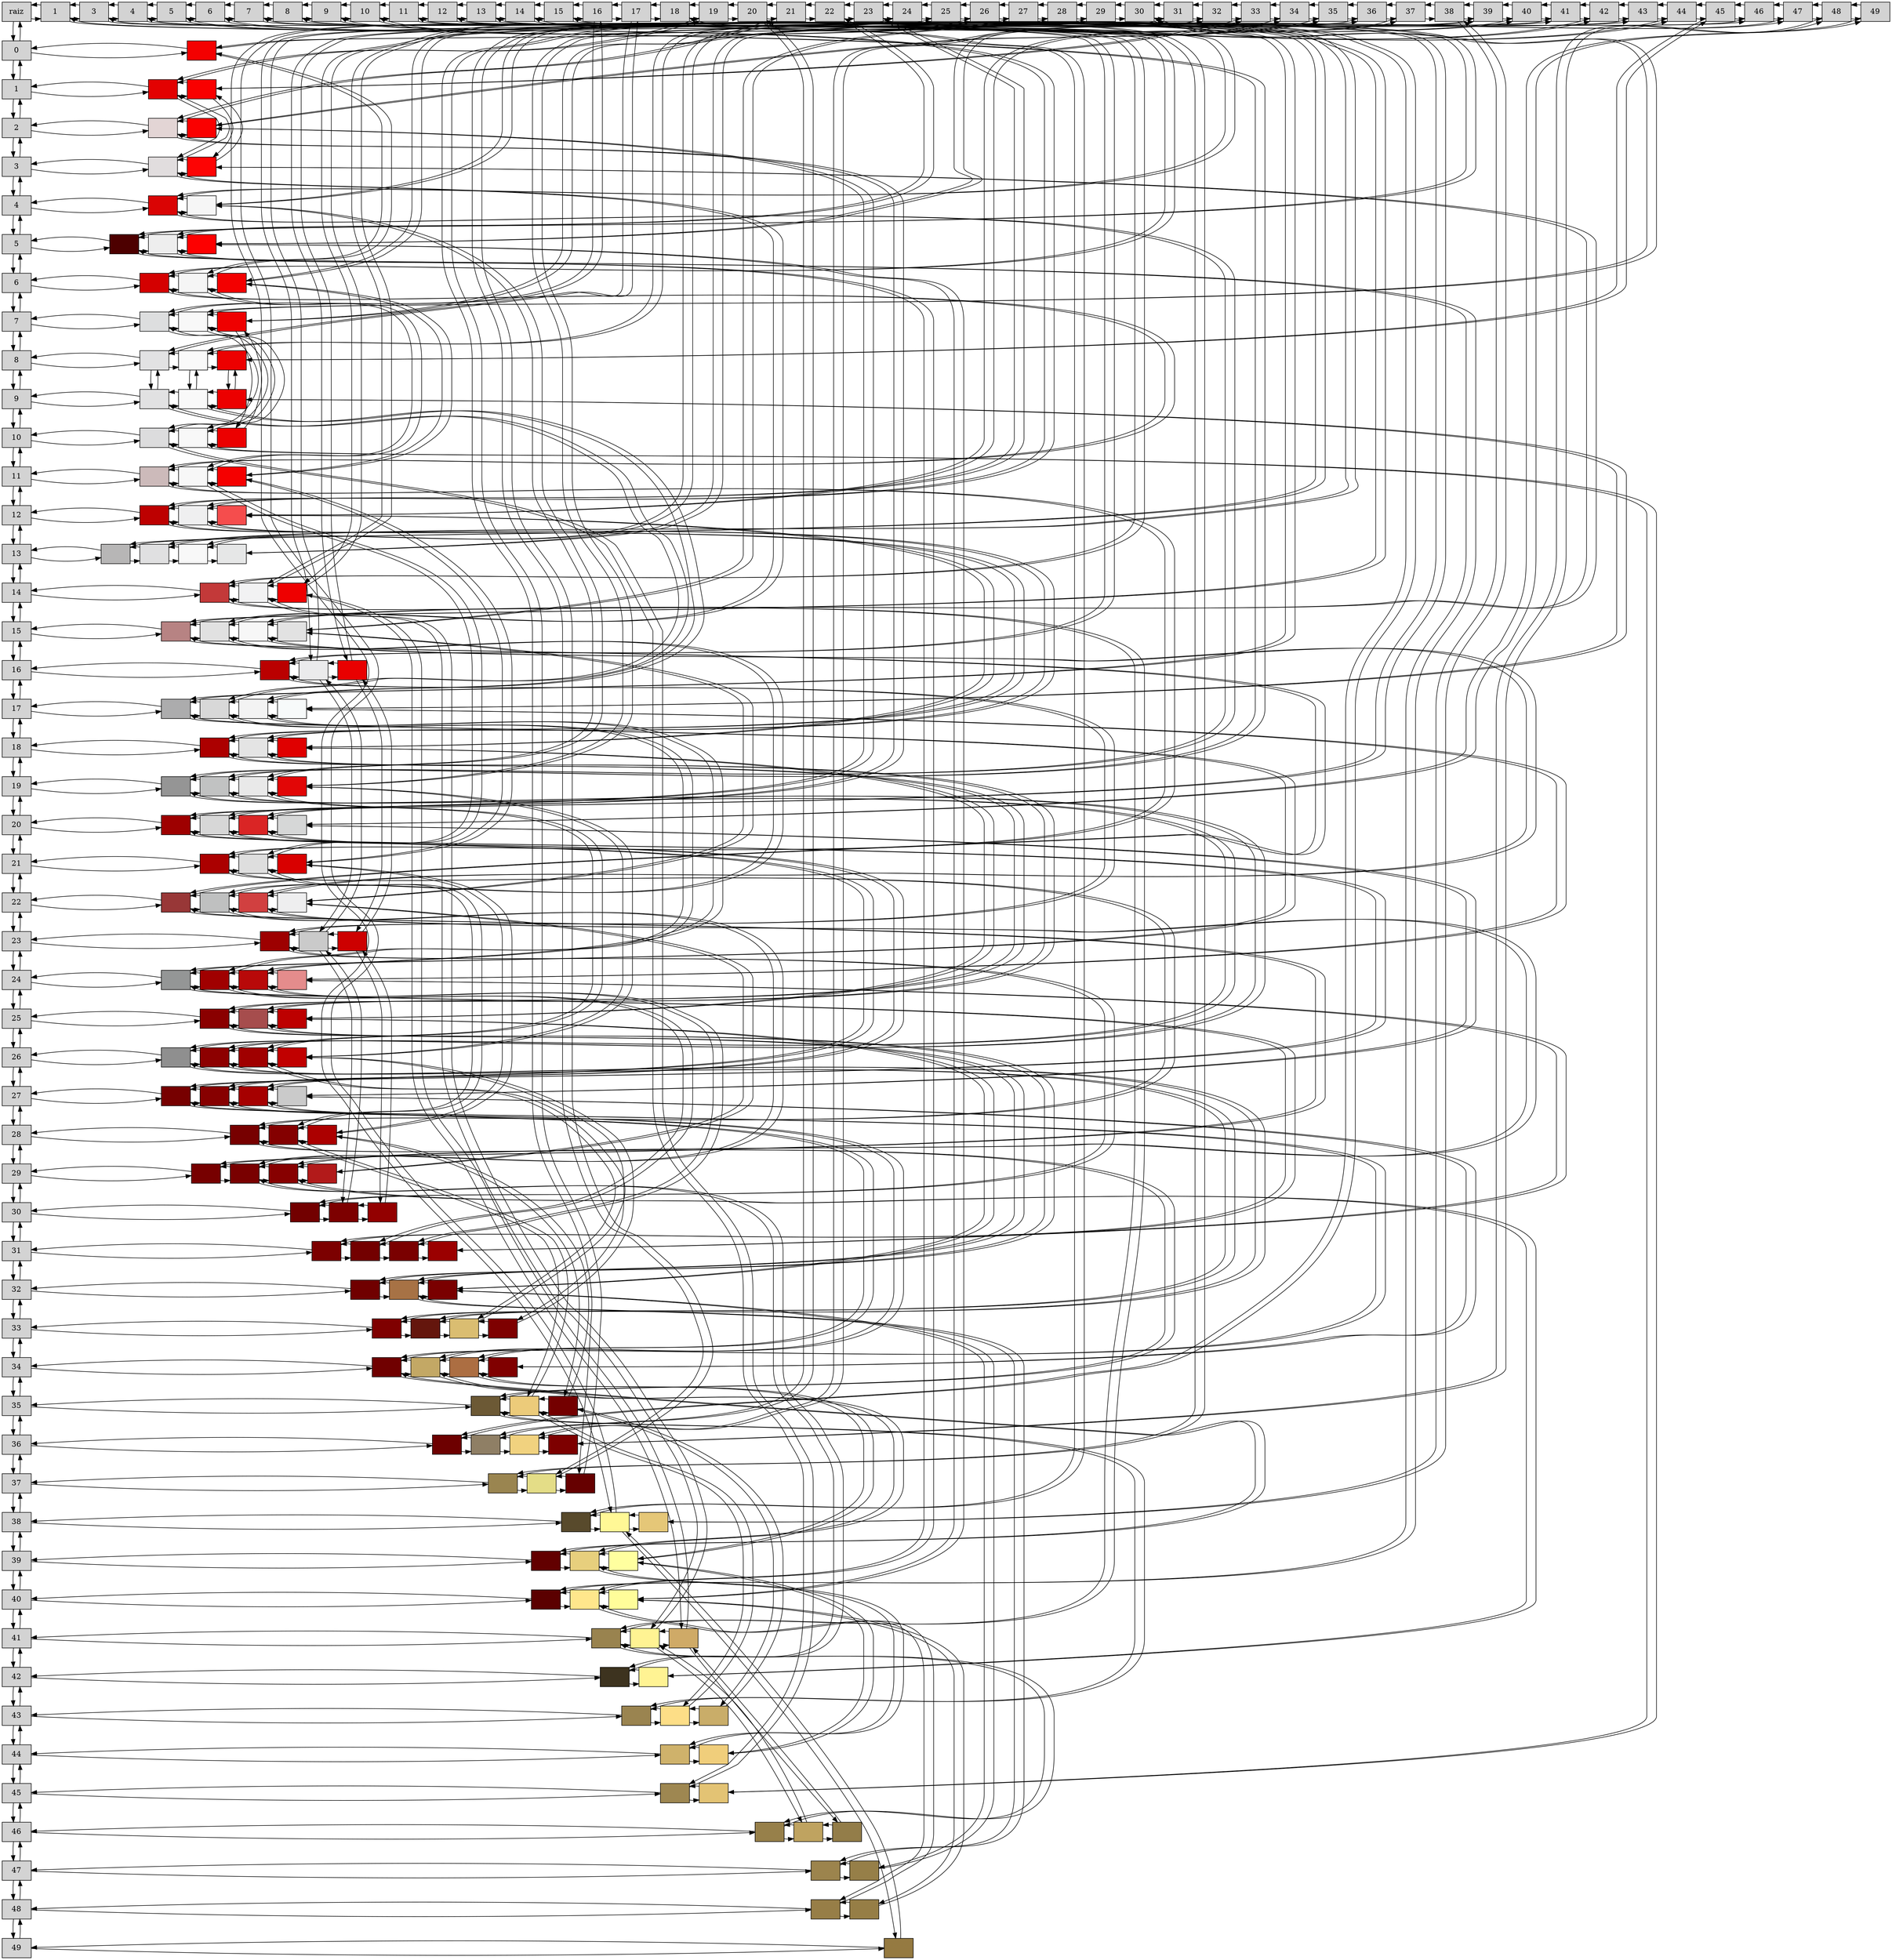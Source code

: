  digraph Matrix {
 node[shape = "box", style=filled]
 "Nodo0_0"[label = "raiz", group="0"]                                                                                                                  
 "Nodo0_0"->"Nodo2_0"
 "Nodo0_0"->"Nodo2_0"[dir = back]
 "Nodo0_0"->"Nodo0_1"
 "Nodo0_0"->"Nodo0_1"[dir = back]
 "Nodo2_0"[label = "1", group="2"]                                                                                                                     
 "Nodo2_0"->"Nodo4_0"
 "Nodo2_0"->"Nodo4_0"[dir = back]
 "Nodo2_0"->"Nodo2_20"
 "Nodo2_0"->"Nodo2_20"[dir = back]
 "Nodo4_0"[label = "3", group="4"]                                                                                                                     
 "Nodo4_0"->"Nodo5_0"
 "Nodo4_0"->"Nodo5_0"[dir = back]
 "Nodo4_0"->"Nodo4_18"
 "Nodo4_0"->"Nodo4_18"[dir = back]
 "Nodo5_0"[label = "4", group="5"]                                                                                                                     
 "Nodo5_0"->"Nodo6_0"
 "Nodo5_0"->"Nodo6_0"[dir = back]
 "Nodo5_0"->"Nodo5_14"
 "Nodo5_0"->"Nodo5_14"[dir = back]
 "Nodo6_0"[label = "5", group="6"]                                                                                                                     
 "Nodo6_0"->"Nodo7_0"
 "Nodo6_0"->"Nodo7_0"[dir = back]
 "Nodo6_0"->"Nodo6_16"
 "Nodo6_0"->"Nodo6_16"[dir = back]
 "Nodo7_0"[label = "6", group="7"]                                                                                                                     
 "Nodo7_0"->"Nodo8_0"
 "Nodo7_0"->"Nodo8_0"[dir = back]
 "Nodo7_0"->"Nodo7_37"
 "Nodo7_0"->"Nodo7_37"[dir = back]
 "Nodo8_0"[label = "7", group="8"]                                                                                                                     
 "Nodo8_0"->"Nodo9_0"
 "Nodo8_0"->"Nodo9_0"[dir = back]
 "Nodo8_0"->"Nodo8_21"
 "Nodo8_0"->"Nodo8_21"[dir = back]
 "Nodo9_0"[label = "8", group="9"]                                                                                                                     
 "Nodo9_0"->"Nodo10_0"
 "Nodo9_0"->"Nodo10_0"[dir = back]
 "Nodo9_0"->"Nodo9_6"
 "Nodo9_0"->"Nodo9_6"[dir = back]
 "Nodo10_0"[label = "9", group="10"]                                                                                                                   
 "Nodo10_0"->"Nodo11_0"
 "Nodo10_0"->"Nodo11_0"[dir = back]
 "Nodo10_0"->"Nodo10_13"
 "Nodo10_0"->"Nodo10_13"[dir = back]
 "Nodo11_0"[label = "10", group="11"]                                                                                                                  
 "Nodo11_0"->"Nodo12_0"
 "Nodo11_0"->"Nodo12_0"[dir = back]
 "Nodo11_0"->"Nodo11_39"
 "Nodo11_0"->"Nodo11_39"[dir = back]
 "Nodo12_0"[label = "11", group="12"]                                                                                                                  
 "Nodo12_0"->"Nodo13_0"
 "Nodo12_0"->"Nodo13_0"[dir = back]
 "Nodo12_0"->"Nodo12_17"
 "Nodo12_0"->"Nodo12_17"[dir = back]
 "Nodo13_0"[label = "12", group="13"]                                                                                                                  
 "Nodo13_0"->"Nodo14_0"
 "Nodo13_0"->"Nodo14_0"[dir = back]
 "Nodo13_0"->"Nodo13_15"
 "Nodo13_0"->"Nodo13_15"[dir = back]
 "Nodo14_0"[label = "13", group="14"]                                                                                                                  
 "Nodo14_0"->"Nodo15_0"
 "Nodo14_0"->"Nodo15_0"[dir = back]
 "Nodo14_0"->"Nodo14_7"
 "Nodo14_0"->"Nodo14_7"[dir = back]
 "Nodo15_0"[label = "14", group="15"]                                                                                                                  
 "Nodo15_0"->"Nodo16_0"
 "Nodo15_0"->"Nodo16_0"[dir = back]
 "Nodo15_0"->"Nodo15_38"
 "Nodo15_0"->"Nodo15_38"[dir = back]
 "Nodo16_0"[label = "15", group="16"]                                                                                                                  
 "Nodo16_0"->"Nodo17_0"
 "Nodo16_0"->"Nodo17_0"[dir = back]
 "Nodo16_0"->"Nodo16_5"
 "Nodo16_0"->"Nodo16_5"[dir = back]
 "Nodo17_0"[label = "16", group="17"]                                                                                                                  
 "Nodo17_0"->"Nodo18_0"
 "Nodo17_0"->"Nodo18_0"[dir = back]
 "Nodo17_0"->"Nodo17_8"
 "Nodo17_0"->"Nodo17_8"[dir = back]
 "Nodo18_0"[label = "17", group="18"]                                                                                                                  
 "Nodo18_0"->"Nodo19_0"
 "Nodo18_0"->"Nodo19_0"[dir = back]
 "Nodo18_0"->"Nodo18_9"
 "Nodo18_0"->"Nodo18_9"[dir = back]
 "Nodo19_0"[label = "18", group="19"]                                                                                                                  
 "Nodo19_0"->"Nodo20_0"
 "Nodo19_0"->"Nodo20_0"[dir = back]
 "Nodo19_0"->"Nodo19_14"
 "Nodo19_0"->"Nodo19_14"[dir = back]
 "Nodo20_0"[label = "19", group="20"]                                                                                                                  
 "Nodo20_0"->"Nodo21_0"
 "Nodo20_0"->"Nodo21_0"[dir = back]
 "Nodo20_0"->"Nodo20_2"
 "Nodo20_0"->"Nodo20_2"[dir = back]
 "Nodo21_0"[label = "20", group="21"]                                                                                                                  
 "Nodo21_0"->"Nodo22_0"
 "Nodo21_0"->"Nodo22_0"[dir = back]
 "Nodo21_0"->"Nodo21_37"
 "Nodo21_0"->"Nodo21_37"[dir = back]
 "Nodo22_0"[label = "21", group="22"]                                                                                                                  
 "Nodo22_0"->"Nodo23_0"
 "Nodo22_0"->"Nodo23_0"[dir = back]
 "Nodo22_0"->"Nodo22_3"
 "Nodo22_0"->"Nodo22_3"[dir = back]
 "Nodo23_0"[label = "22", group="23"]                                                                                                                  
 "Nodo23_0"->"Nodo24_0"
 "Nodo23_0"->"Nodo24_0"[dir = back]
 "Nodo23_0"->"Nodo23_6"
 "Nodo23_0"->"Nodo23_6"[dir = back]
 "Nodo24_0"[label = "23", group="24"]                                                                                                                  
 "Nodo24_0"->"Nodo25_0"
 "Nodo24_0"->"Nodo25_0"[dir = back]
 "Nodo24_0"->"Nodo24_13"
 "Nodo24_0"->"Nodo24_13"[dir = back]
 "Nodo25_0"[label = "24", group="25"]                                                                                                                  
 "Nodo25_0"->"Nodo26_0"
 "Nodo25_0"->"Nodo26_0"[dir = back]
 "Nodo25_0"->"Nodo25_39"
 "Nodo25_0"->"Nodo25_39"[dir = back]
 "Nodo26_0"[label = "25", group="26"]                                                                                                                  
 "Nodo26_0"->"Nodo27_0"
 "Nodo26_0"->"Nodo27_0"[dir = back]
 "Nodo26_0"->"Nodo26_17"
 "Nodo26_0"->"Nodo26_17"[dir = back]
 "Nodo27_0"[label = "26", group="27"]                                                                                                                  
 "Nodo27_0"->"Nodo28_0"
 "Nodo27_0"->"Nodo28_0"[dir = back]
 "Nodo27_0"->"Nodo27_15"
 "Nodo27_0"->"Nodo27_15"[dir = back]
 "Nodo28_0"[label = "27", group="28"]                                                                                                                  
 "Nodo28_0"->"Nodo29_0"
 "Nodo28_0"->"Nodo29_0"[dir = back]
 "Nodo28_0"->"Nodo28_1"
 "Nodo28_0"->"Nodo28_1"[dir = back]
 "Nodo29_0"[label = "28", group="29"]                                                                                                                  
 "Nodo29_0"->"Nodo30_0"
 "Nodo29_0"->"Nodo30_0"[dir = back]
 "Nodo29_0"->"Nodo29_38"
 "Nodo29_0"->"Nodo29_38"[dir = back]
 "Nodo30_0"[label = "29", group="30"]                                                                                                                  
 "Nodo30_0"->"Nodo31_0"
 "Nodo30_0"->"Nodo31_0"[dir = back]
 "Nodo30_0"->"Nodo30_5"
 "Nodo30_0"->"Nodo30_5"[dir = back]
 "Nodo31_0"[label = "30", group="31"]                                                                                                                  
 "Nodo31_0"->"Nodo32_0"
 "Nodo31_0"->"Nodo32_0"[dir = back]
 "Nodo31_0"->"Nodo31_8"
 "Nodo31_0"->"Nodo31_8"[dir = back]
 "Nodo32_0"[label = "31", group="32"]                                                                                                                  
 "Nodo32_0"->"Nodo33_0"
 "Nodo32_0"->"Nodo33_0"[dir = back]
 "Nodo32_0"->"Nodo32_9"
 "Nodo32_0"->"Nodo32_9"[dir = back]
 "Nodo33_0"[label = "32", group="33"]                                                                                                                  
 "Nodo33_0"->"Nodo34_0"
 "Nodo33_0"->"Nodo34_0"[dir = back]
 "Nodo33_0"->"Nodo33_14"
 "Nodo33_0"->"Nodo33_14"[dir = back]
 "Nodo34_0"[label = "33", group="34"]                                                                                                                  
 "Nodo34_0"->"Nodo35_0"
 "Nodo34_0"->"Nodo35_0"[dir = back]
 "Nodo34_0"->"Nodo34_2"
 "Nodo34_0"->"Nodo34_2"[dir = back]
 "Nodo35_0"[label = "34", group="35"]                                                                                                                  
 "Nodo35_0"->"Nodo36_0"
 "Nodo35_0"->"Nodo36_0"[dir = back]
 "Nodo35_0"->"Nodo35_37"
 "Nodo35_0"->"Nodo35_37"[dir = back]
 "Nodo36_0"[label = "35", group="36"]                                                                                                                  
 "Nodo36_0"->"Nodo37_0"
 "Nodo36_0"->"Nodo37_0"[dir = back]
 "Nodo36_0"->"Nodo36_3"
 "Nodo36_0"->"Nodo36_3"[dir = back]
 "Nodo37_0"[label = "36", group="37"]                                                                                                                  
 "Nodo37_0"->"Nodo38_0"
 "Nodo37_0"->"Nodo38_0"[dir = back]
 "Nodo37_0"->"Nodo37_6"
 "Nodo37_0"->"Nodo37_6"[dir = back]
 "Nodo38_0"[label = "37", group="38"]                                                                                                                  
 "Nodo38_0"->"Nodo39_0"
 "Nodo38_0"->"Nodo39_0"[dir = back]
 "Nodo38_0"->"Nodo38_13"
 "Nodo38_0"->"Nodo38_13"[dir = back]
 "Nodo39_0"[label = "38", group="39"]                                                                                                                  
 "Nodo39_0"->"Nodo40_0"
 "Nodo39_0"->"Nodo40_0"[dir = back]
 "Nodo39_0"->"Nodo39_39"
 "Nodo39_0"->"Nodo39_39"[dir = back]
 "Nodo40_0"[label = "39", group="40"]                                                                                                                  
 "Nodo40_0"->"Nodo41_0"
 "Nodo40_0"->"Nodo41_0"[dir = back]
 "Nodo40_0"->"Nodo40_17"
 "Nodo40_0"->"Nodo40_17"[dir = back]
 "Nodo41_0"[label = "40", group="41"]                                                                                                                  
 "Nodo41_0"->"Nodo42_0"
 "Nodo41_0"->"Nodo42_0"[dir = back]
 "Nodo41_0"->"Nodo41_15"
 "Nodo41_0"->"Nodo41_15"[dir = back]
 "Nodo42_0"[label = "41", group="42"]                                                                                                                  
 "Nodo42_0"->"Nodo43_0"
 "Nodo42_0"->"Nodo43_0"[dir = back]
 "Nodo42_0"->"Nodo42_7"
 "Nodo42_0"->"Nodo42_7"[dir = back]
 "Nodo43_0"[label = "42", group="43"]                                                                                                                  
 "Nodo43_0"->"Nodo44_0"
 "Nodo43_0"->"Nodo44_0"[dir = back]
 "Nodo43_0"->"Nodo43_38"
 "Nodo43_0"->"Nodo43_38"[dir = back]
 "Nodo44_0"[label = "43", group="44"]                                                                                                                  
 "Nodo44_0"->"Nodo45_0"
 "Nodo44_0"->"Nodo45_0"[dir = back]
 "Nodo44_0"->"Nodo44_20"
 "Nodo44_0"->"Nodo44_20"[dir = back]
 "Nodo45_0"[label = "44", group="45"]                                                                                                                  
 "Nodo45_0"->"Nodo46_0"
 "Nodo45_0"->"Nodo46_0"[dir = back]
 "Nodo45_0"->"Nodo45_8"
 "Nodo45_0"->"Nodo45_8"[dir = back]
 "Nodo46_0"[label = "45", group="46"]                                                                                                                  
 "Nodo46_0"->"Nodo47_0"
 "Nodo46_0"->"Nodo47_0"[dir = back]
 "Nodo46_0"->"Nodo46_9"
 "Nodo46_0"->"Nodo46_9"[dir = back]
 "Nodo47_0"[label = "46", group="47"]                                                                                                                  
 "Nodo47_0"->"Nodo48_0"
 "Nodo47_0"->"Nodo48_0"[dir = back]
 "Nodo47_0"->"Nodo47_14"
 "Nodo47_0"->"Nodo47_14"[dir = back]
 "Nodo48_0"[label = "47", group="48"]                                                                                                                  
 "Nodo48_0"->"Nodo49_0"
 "Nodo48_0"->"Nodo49_0"[dir = back]
 "Nodo48_0"->"Nodo48_16"
 "Nodo48_0"->"Nodo48_16"[dir = back]
 "Nodo49_0"[label = "48", group="49"]                                                                                                                  
 "Nodo49_0"->"Nodo50_0"
 "Nodo49_0"->"Nodo50_0"[dir = back]
 "Nodo49_0"->"Nodo49_37"
 "Nodo49_0"->"Nodo49_37"[dir = back]
 "Nodo50_0"[label = "49", group="50"]                                                                                                                  
 "Nodo50_0"->"Nodo50_21"
 "Nodo50_0"->"Nodo50_21"[dir = back]
 {rank=same;"Nodo0_0";"Nodo2_0";"Nodo4_0";"Nodo5_0";"Nodo6_0";"Nodo7_0";"Nodo8_0";"Nodo9_0";"Nodo10_0";"Nodo11_0";"Nodo12_0";"Nodo13_0";"Nodo14_0";"Nodo15_0";"Nodo16_0";"Nodo17_0";"Nodo18_0";"Nodo19_0";"Nodo20_0";"Nodo21_0";"Nodo22_0";"Nodo23_0";"Nodo24_0";"Nodo25_0";"Nodo26_0";"Nodo27_0";"Nodo28_0";"Nodo29_0";"Nodo30_0";"Nodo31_0";"Nodo32_0";"Nodo33_0";"Nodo34_0";"Nodo35_0";"Nodo36_0";"Nodo37_0";"Nodo38_0";"Nodo39_0";"Nodo40_0";"Nodo41_0";"Nodo42_0";"Nodo43_0";"Nodo44_0";"Nodo45_0";"Nodo46_0";"Nodo47_0";"Nodo48_0";"Nodo49_0";"Nodo50_0"}
 "Nodo0_1"[label = "0", group="0"]                                                                                                                     
 "Nodo0_1"->"Nodo28_1"
 "Nodo0_1"->"Nodo28_1"[dir = back]
 "Nodo0_1"->"Nodo0_2"
 "Nodo0_1"->"Nodo0_2"[dir = back]
 "Nodo28_1"[label = "", fillcolor="#f40000", group="28"]                                                                                               
 "Nodo28_1"->"Nodo28_7"
 "Nodo28_1"->"Nodo28_7"[dir = back]
 {rank=same;"Nodo0_1";"Nodo28_1"}
 "Nodo0_2"[label = "1", group="0"]                                                                                                                     
 "Nodo0_2"->"Nodo20_2"
 "Nodo0_2"->"Nodo20_2"[dir = back]
 "Nodo0_2"->"Nodo0_3"
 "Nodo0_2"->"Nodo0_3"[dir = back]
 "Nodo20_2"[label = "", fillcolor="#e30101", group="20"]                                                                                               
 "Nodo20_2"->"Nodo34_2"
 "Nodo20_2"->"Nodo34_2"[dir = back]
 "Nodo20_2"->"Nodo20_4"
 "Nodo20_2"->"Nodo20_4"[dir = back]
 "Nodo34_2"[label = "", fillcolor="#f90000", group="34"]                                                                                               
 "Nodo34_2"->"Nodo34_4"
 "Nodo34_2"->"Nodo34_4"[dir = back]
 {rank=same;"Nodo0_2";"Nodo20_2";"Nodo34_2"}
 "Nodo0_3"[label = "2", group="0"]                                                                                                                     
 "Nodo0_3"->"Nodo22_3"
 "Nodo0_3"->"Nodo22_3"[dir = back]
 "Nodo0_3"->"Nodo0_4"
 "Nodo0_3"->"Nodo0_4"[dir = back]
 "Nodo22_3"[label = "", fillcolor="#e3d5d5", group="22"]                                                                                               
 "Nodo22_3"->"Nodo36_3"
 "Nodo22_3"->"Nodo36_3"[dir = back]
 "Nodo22_3"->"Nodo22_21"
 "Nodo22_3"->"Nodo22_21"[dir = back]
 "Nodo36_3"[label = "", fillcolor="#fa0000", group="36"]                                                                                               
 "Nodo36_3"->"Nodo36_21"
 "Nodo36_3"->"Nodo36_21"[dir = back]
 {rank=same;"Nodo0_3";"Nodo22_3";"Nodo36_3"}
 "Nodo0_4"[label = "3", group="0"]                                                                                                                     
 "Nodo0_4"->"Nodo20_4"
 "Nodo0_4"->"Nodo20_4"[dir = back]
 "Nodo0_4"->"Nodo0_5"
 "Nodo0_4"->"Nodo0_5"[dir = back]
 "Nodo20_4"[label = "", fillcolor="#e1ddde", group="20"]                                                                                               
 "Nodo20_4"->"Nodo34_4"
 "Nodo20_4"->"Nodo34_4"[dir = back]
 "Nodo20_4"->"Nodo20_16"
 "Nodo20_4"->"Nodo20_16"[dir = back]
 "Nodo34_4"[label = "", fillcolor="#fd0404", group="34"]                                                                                               
 "Nodo34_4"->"Nodo34_16"
 "Nodo34_4"->"Nodo34_16"[dir = back]
 {rank=same;"Nodo0_4";"Nodo20_4";"Nodo34_4"}
 "Nodo0_5"[label = "4", group="0"]                                                                                                                     
 "Nodo0_5"->"Nodo16_5"
 "Nodo0_5"->"Nodo16_5"[dir = back]
 "Nodo0_5"->"Nodo0_6"
 "Nodo0_5"->"Nodo0_6"[dir = back]
 "Nodo16_5"[label = "", fillcolor="#da0404", group="16"]                                                                                               
 "Nodo16_5"->"Nodo30_5"
 "Nodo16_5"->"Nodo30_5"[dir = back]
 "Nodo16_5"->"Nodo16_20"
 "Nodo16_5"->"Nodo16_20"[dir = back]
 "Nodo30_5"[label = "", fillcolor="#f6f6f6", group="30"]                                                                                               
 "Nodo30_5"->"Nodo30_20"
 "Nodo30_5"->"Nodo30_20"[dir = back]
 {rank=same;"Nodo0_5";"Nodo16_5";"Nodo30_5"}
 "Nodo0_6"[label = "5", group="0"]                                                                                                                     
 "Nodo0_6"->"Nodo9_6"
 "Nodo0_6"->"Nodo9_6"[dir = back]
 "Nodo0_6"->"Nodo0_7"
 "Nodo0_6"->"Nodo0_7"[dir = back]
 "Nodo9_6"[label = "", fillcolor="#4d0000", group="9"]                                                                                                 
 "Nodo9_6"->"Nodo23_6"
 "Nodo9_6"->"Nodo23_6"[dir = back]
 "Nodo9_6"->"Nodo9_41"
 "Nodo9_6"->"Nodo9_41"[dir = back]
 "Nodo23_6"[label = "", fillcolor="#eeeeee", group="23"]                                                                                               
 "Nodo23_6"->"Nodo37_6"
 "Nodo23_6"->"Nodo37_6"[dir = back]
 "Nodo23_6"->"Nodo23_41"
 "Nodo23_6"->"Nodo23_41"[dir = back]
 "Nodo37_6"[label = "", fillcolor="#fd0000", group="37"]                                                                                               
 "Nodo37_6"->"Nodo37_41"
 "Nodo37_6"->"Nodo37_41"[dir = back]
 {rank=same;"Nodo0_6";"Nodo9_6";"Nodo23_6";"Nodo37_6"}
 "Nodo0_7"[label = "6", group="0"]                                                                                                                     
 "Nodo0_7"->"Nodo14_7"
 "Nodo0_7"->"Nodo14_7"[dir = back]
 "Nodo0_7"->"Nodo0_8"
 "Nodo0_7"->"Nodo0_8"[dir = back]
 "Nodo14_7"[label = "", fillcolor="#d40000", group="14"]                                                                                               
 "Nodo14_7"->"Nodo28_7"
 "Nodo14_7"->"Nodo28_7"[dir = back]
 "Nodo14_7"->"Nodo14_12"
 "Nodo14_7"->"Nodo14_12"[dir = back]
 "Nodo28_7"[label = "", fillcolor="#f5f5f5", group="28"]                                                                                               
 "Nodo28_7"->"Nodo42_7"
 "Nodo28_7"->"Nodo42_7"[dir = back]
 "Nodo28_7"->"Nodo28_12"
 "Nodo28_7"->"Nodo28_12"[dir = back]
 "Nodo42_7"[label = "", fillcolor="#f30000", group="42"]                                                                                               
 "Nodo42_7"->"Nodo42_12"
 "Nodo42_7"->"Nodo42_12"[dir = back]
 {rank=same;"Nodo0_7";"Nodo14_7";"Nodo28_7";"Nodo42_7"}
 "Nodo0_8"[label = "7", group="0"]                                                                                                                     
 "Nodo0_8"->"Nodo17_8"
 "Nodo0_8"->"Nodo17_8"[dir = back]
 "Nodo0_8"->"Nodo0_9"
 "Nodo0_8"->"Nodo0_9"[dir = back]
 "Nodo17_8"[label = "", fillcolor="#dddedf", group="17"]                                                                                               
 "Nodo17_8"->"Nodo31_8"
 "Nodo17_8"->"Nodo31_8"[dir = back]
 "Nodo17_8"->"Nodo17_11"
 "Nodo17_8"->"Nodo17_11"[dir = back]
 "Nodo31_8"[label = "", fillcolor="#f8f8f8", group="31"]                                                                                               
 "Nodo31_8"->"Nodo45_8"
 "Nodo31_8"->"Nodo45_8"[dir = back]
 "Nodo31_8"->"Nodo31_11"
 "Nodo31_8"->"Nodo31_11"[dir = back]
 "Nodo45_8"[label = "", fillcolor="#ef0000", group="45"]                                                                                               
 "Nodo45_8"->"Nodo45_11"
 "Nodo45_8"->"Nodo45_11"[dir = back]
 {rank=same;"Nodo0_8";"Nodo17_8";"Nodo31_8";"Nodo45_8"}
 "Nodo0_9"[label = "8", group="0"]                                                                                                                     
 "Nodo0_9"->"Nodo18_9"
 "Nodo0_9"->"Nodo18_9"[dir = back]
 "Nodo0_9"->"Nodo0_10"
 "Nodo0_9"->"Nodo0_10"[dir = back]
 "Nodo18_9"[label = "", fillcolor="#e2e2e3", group="18"]                                                                                               
 "Nodo18_9"->"Nodo32_9"
 "Nodo18_9"->"Nodo32_9"[dir = back]
 "Nodo18_9"->"Nodo18_10"
 "Nodo18_9"->"Nodo18_10"[dir = back]
 "Nodo32_9"[label = "", fillcolor="#f9f9f9", group="32"]                                                                                               
 "Nodo32_9"->"Nodo46_9"
 "Nodo32_9"->"Nodo46_9"[dir = back]
 "Nodo32_9"->"Nodo32_10"
 "Nodo32_9"->"Nodo32_10"[dir = back]
 "Nodo46_9"[label = "", fillcolor="#ed0000", group="46"]                                                                                               
 "Nodo46_9"->"Nodo46_10"
 "Nodo46_9"->"Nodo46_10"[dir = back]
 {rank=same;"Nodo0_9";"Nodo18_9";"Nodo32_9";"Nodo46_9"}
 "Nodo0_10"[label = "9", group="0"]                                                                                                                    
 "Nodo0_10"->"Nodo18_10"
 "Nodo0_10"->"Nodo18_10"[dir = back]
 "Nodo0_10"->"Nodo0_11"
 "Nodo0_10"->"Nodo0_11"[dir = back]
 "Nodo18_10"[label = "", fillcolor="#e1e1e2", group="18"]                                                                                              
 "Nodo18_10"->"Nodo32_10"
 "Nodo18_10"->"Nodo32_10"[dir = back]
 "Nodo18_10"->"Nodo18_18"
 "Nodo18_10"->"Nodo18_18"[dir = back]
 "Nodo32_10"[label = "", fillcolor="#f9f9f9", group="32"]                                                                                              
 "Nodo32_10"->"Nodo46_10"
 "Nodo32_10"->"Nodo46_10"[dir = back]
 "Nodo32_10"->"Nodo32_18"
 "Nodo32_10"->"Nodo32_18"[dir = back]
 "Nodo46_10"[label = "", fillcolor="#ec0000", group="46"]                                                                                              
 "Nodo46_10"->"Nodo46_18"
 "Nodo46_10"->"Nodo46_18"[dir = back]
 {rank=same;"Nodo0_10";"Nodo18_10";"Nodo32_10";"Nodo46_10"}
 "Nodo0_11"[label = "10", group="0"]                                                                                                                   
 "Nodo0_11"->"Nodo17_11"
 "Nodo0_11"->"Nodo17_11"[dir = back]
 "Nodo0_11"->"Nodo0_12"
 "Nodo0_11"->"Nodo0_12"[dir = back]
 "Nodo17_11"[label = "", fillcolor="#dcdcdd", group="17"]                                                                                              
 "Nodo17_11"->"Nodo31_11"
 "Nodo17_11"->"Nodo31_11"[dir = back]
 "Nodo17_11"->"Nodo17_46"
 "Nodo17_11"->"Nodo17_46"[dir = back]
 "Nodo31_11"[label = "", fillcolor="#f8f8f8", group="31"]                                                                                              
 "Nodo31_11"->"Nodo45_11"
 "Nodo31_11"->"Nodo45_11"[dir = back]
 "Nodo31_11"->"Nodo31_46"
 "Nodo31_11"->"Nodo31_46"[dir = back]
 "Nodo45_11"[label = "", fillcolor="#ec0000", group="45"]                                                                                              
 {rank=same;"Nodo0_11";"Nodo17_11";"Nodo31_11";"Nodo45_11"}
 "Nodo0_12"[label = "11", group="0"]                                                                                                                   
 "Nodo0_12"->"Nodo14_12"
 "Nodo0_12"->"Nodo14_12"[dir = back]
 "Nodo0_12"->"Nodo0_13"
 "Nodo0_12"->"Nodo0_13"[dir = back]
 "Nodo14_12"[label = "", fillcolor="#ccbaba", group="14"]                                                                                              
 "Nodo14_12"->"Nodo28_12"
 "Nodo14_12"->"Nodo28_12"[dir = back]
 "Nodo14_12"->"Nodo14_22"
 "Nodo14_12"->"Nodo14_22"[dir = back]
 "Nodo28_12"[label = "", fillcolor="#f7f7f7", group="28"]                                                                                              
 "Nodo28_12"->"Nodo42_12"
 "Nodo28_12"->"Nodo42_12"[dir = back]
 "Nodo28_12"->"Nodo28_22"
 "Nodo28_12"->"Nodo28_22"[dir = back]
 "Nodo42_12"[label = "", fillcolor="#f50000", group="42"]                                                                                              
 "Nodo42_12"->"Nodo42_22"
 "Nodo42_12"->"Nodo42_22"[dir = back]
 {rank=same;"Nodo0_12";"Nodo14_12";"Nodo28_12";"Nodo42_12"}
 "Nodo0_13"[label = "12", group="0"]                                                                                                                   
 "Nodo0_13"->"Nodo10_13"
 "Nodo0_13"->"Nodo10_13"[dir = back]
 "Nodo0_13"->"Nodo0_14"
 "Nodo0_13"->"Nodo0_14"[dir = back]
 "Nodo10_13"[label = "", fillcolor="#bd0000", group="10"]                                                                                              
 "Nodo10_13"->"Nodo24_13"
 "Nodo10_13"->"Nodo24_13"[dir = back]
 "Nodo10_13"->"Nodo10_19"
 "Nodo10_13"->"Nodo10_19"[dir = back]
 "Nodo24_13"[label = "", fillcolor="#efeff0", group="24"]                                                                                              
 "Nodo24_13"->"Nodo38_13"
 "Nodo24_13"->"Nodo38_13"[dir = back]
 "Nodo24_13"->"Nodo24_19"
 "Nodo24_13"->"Nodo24_19"[dir = back]
 "Nodo38_13"[label = "", fillcolor="#f54d4d", group="38"]                                                                                              
 "Nodo38_13"->"Nodo38_19"
 "Nodo38_13"->"Nodo38_19"[dir = back]
 {rank=same;"Nodo0_13";"Nodo10_13";"Nodo24_13";"Nodo38_13"}
 "Nodo0_14"[label = "13", group="0"]                                                                                                                   
 "Nodo0_14"->"Nodo5_14"
 "Nodo0_14"->"Nodo5_14"[dir = back]
 "Nodo0_14"->"Nodo0_15"
 "Nodo0_14"->"Nodo0_15"[dir = back]
 "Nodo5_14"[label = "", fillcolor="#b7b6b6", group="5"]                                                                                                
 "Nodo5_14"->"Nodo19_14"
 "Nodo5_14"->"Nodo19_14"[dir = back]
 "Nodo19_14"[label = "", fillcolor="#e0e0e1", group="19"]                                                                                              
 "Nodo19_14"->"Nodo33_14"
 "Nodo19_14"->"Nodo33_14"[dir = back]
 "Nodo33_14"[label = "", fillcolor="#f8f8f8", group="33"]                                                                                              
 "Nodo33_14"->"Nodo47_14"
 "Nodo33_14"->"Nodo47_14"[dir = back]
 "Nodo47_14"[label = "", fillcolor="#e6e7e7", group="47"]                                                                                              
 {rank=same;"Nodo0_14";"Nodo5_14";"Nodo19_14";"Nodo33_14";"Nodo47_14"}
 "Nodo0_15"[label = "14", group="0"]                                                                                                                   
 "Nodo0_15"->"Nodo13_15"
 "Nodo0_15"->"Nodo13_15"[dir = back]
 "Nodo0_15"->"Nodo0_16"
 "Nodo0_15"->"Nodo0_16"[dir = back]
 "Nodo13_15"[label = "", fillcolor="#c33939", group="13"]                                                                                              
 "Nodo13_15"->"Nodo27_15"
 "Nodo13_15"->"Nodo27_15"[dir = back]
 "Nodo13_15"->"Nodo13_42"
 "Nodo13_15"->"Nodo13_42"[dir = back]
 "Nodo27_15"[label = "", fillcolor="#f2f2f3", group="27"]                                                                                              
 "Nodo27_15"->"Nodo41_15"
 "Nodo27_15"->"Nodo41_15"[dir = back]
 "Nodo27_15"->"Nodo27_42"
 "Nodo27_15"->"Nodo27_42"[dir = back]
 "Nodo41_15"[label = "", fillcolor="#ef0000", group="41"]                                                                                              
 "Nodo41_15"->"Nodo41_42"
 "Nodo41_15"->"Nodo41_42"[dir = back]
 {rank=same;"Nodo0_15";"Nodo13_15";"Nodo27_15";"Nodo41_15"}
 "Nodo0_16"[label = "15", group="0"]                                                                                                                   
 "Nodo0_16"->"Nodo6_16"
 "Nodo0_16"->"Nodo6_16"[dir = back]
 "Nodo0_16"->"Nodo0_17"
 "Nodo0_16"->"Nodo0_17"[dir = back]
 "Nodo6_16"[label = "", fillcolor="#b78383", group="6"]                                                                                                
 "Nodo6_16"->"Nodo20_16"
 "Nodo6_16"->"Nodo20_16"[dir = back]
 "Nodo6_16"->"Nodo6_23"
 "Nodo6_16"->"Nodo6_23"[dir = back]
 "Nodo20_16"[label = "", fillcolor="#e1e1e1", group="20"]                                                                                              
 "Nodo20_16"->"Nodo34_16"
 "Nodo20_16"->"Nodo34_16"[dir = back]
 "Nodo20_16"->"Nodo20_23"
 "Nodo20_16"->"Nodo20_23"[dir = back]
 "Nodo34_16"[label = "", fillcolor="#f7f7f7", group="34"]                                                                                              
 "Nodo34_16"->"Nodo48_16"
 "Nodo34_16"->"Nodo48_16"[dir = back]
 "Nodo34_16"->"Nodo34_23"
 "Nodo34_16"->"Nodo34_23"[dir = back]
 "Nodo48_16"[label = "", fillcolor="#e2e2e2", group="48"]                                                                                              
 "Nodo48_16"->"Nodo48_23"
 "Nodo48_16"->"Nodo48_23"[dir = back]
 {rank=same;"Nodo0_16";"Nodo6_16";"Nodo20_16";"Nodo34_16";"Nodo48_16"}
 "Nodo0_17"[label = "16", group="0"]                                                                                                                   
 "Nodo0_17"->"Nodo12_17"
 "Nodo0_17"->"Nodo12_17"[dir = back]
 "Nodo0_17"->"Nodo0_18"
 "Nodo0_17"->"Nodo0_18"[dir = back]
 "Nodo12_17"[label = "", fillcolor="#ba0000", group="12"]                                                                                              
 "Nodo12_17"->"Nodo26_17"
 "Nodo12_17"->"Nodo26_17"[dir = back]
 "Nodo12_17"->"Nodo12_24"
 "Nodo12_17"->"Nodo12_24"[dir = back]
 "Nodo26_17"[label = "", fillcolor="#ebebec", group="26"]                                                                                              
 "Nodo26_17"->"Nodo40_17"
 "Nodo26_17"->"Nodo40_17"[dir = back]
 "Nodo26_17"->"Nodo26_24"
 "Nodo26_17"->"Nodo26_24"[dir = back]
 "Nodo40_17"[label = "", fillcolor="#e90000", group="40"]                                                                                              
 "Nodo40_17"->"Nodo40_24"
 "Nodo40_17"->"Nodo40_24"[dir = back]
 {rank=same;"Nodo0_17";"Nodo12_17";"Nodo26_17";"Nodo40_17"}
 "Nodo0_18"[label = "17", group="0"]                                                                                                                   
 "Nodo0_18"->"Nodo4_18"
 "Nodo0_18"->"Nodo4_18"[dir = back]
 "Nodo0_18"->"Nodo0_19"
 "Nodo0_18"->"Nodo0_19"[dir = back]
 "Nodo4_18"[label = "", fillcolor="#acacad", group="4"]                                                                                                
 "Nodo4_18"->"Nodo18_18"
 "Nodo4_18"->"Nodo18_18"[dir = back]
 "Nodo4_18"->"Nodo4_25"
 "Nodo4_18"->"Nodo4_25"[dir = back]
 "Nodo18_18"[label = "", fillcolor="#d8d8d8", group="18"]                                                                                              
 "Nodo18_18"->"Nodo32_18"
 "Nodo18_18"->"Nodo32_18"[dir = back]
 "Nodo18_18"->"Nodo18_25"
 "Nodo18_18"->"Nodo18_25"[dir = back]
 "Nodo32_18"[label = "", fillcolor="#f3f3f3", group="32"]                                                                                              
 "Nodo32_18"->"Nodo46_18"
 "Nodo32_18"->"Nodo46_18"[dir = back]
 "Nodo32_18"->"Nodo32_25"
 "Nodo32_18"->"Nodo32_25"[dir = back]
 "Nodo46_18"[label = "", fillcolor="#f7fafa", group="46"]                                                                                              
 "Nodo46_18"->"Nodo46_25"
 "Nodo46_18"->"Nodo46_25"[dir = back]
 {rank=same;"Nodo0_18";"Nodo4_18";"Nodo18_18";"Nodo32_18";"Nodo46_18"}
 "Nodo0_19"[label = "18", group="0"]                                                                                                                   
 "Nodo0_19"->"Nodo10_19"
 "Nodo0_19"->"Nodo10_19"[dir = back]
 "Nodo0_19"->"Nodo0_20"
 "Nodo0_19"->"Nodo0_20"[dir = back]
 "Nodo10_19"[label = "", fillcolor="#ac0000", group="10"]                                                                                              
 "Nodo10_19"->"Nodo24_19"
 "Nodo10_19"->"Nodo24_19"[dir = back]
 "Nodo10_19"->"Nodo10_26"
 "Nodo10_19"->"Nodo10_26"[dir = back]
 "Nodo24_19"[label = "", fillcolor="#e4e4e4", group="24"]                                                                                              
 "Nodo24_19"->"Nodo38_19"
 "Nodo24_19"->"Nodo38_19"[dir = back]
 "Nodo24_19"->"Nodo24_26"
 "Nodo24_19"->"Nodo24_26"[dir = back]
 "Nodo38_19"[label = "", fillcolor="#e00000", group="38"]                                                                                              
 "Nodo38_19"->"Nodo38_26"
 "Nodo38_19"->"Nodo38_26"[dir = back]
 {rank=same;"Nodo0_19";"Nodo10_19";"Nodo24_19";"Nodo38_19"}
 "Nodo0_20"[label = "19", group="0"]                                                                                                                   
 "Nodo0_20"->"Nodo2_20"
 "Nodo0_20"->"Nodo2_20"[dir = back]
 "Nodo0_20"->"Nodo0_21"
 "Nodo0_20"->"Nodo0_21"[dir = back]
 "Nodo2_20"[label = "", fillcolor="#959595", group="2"]                                                                                                
 "Nodo2_20"->"Nodo16_20"
 "Nodo2_20"->"Nodo16_20"[dir = back]
 "Nodo2_20"->"Nodo2_27"
 "Nodo2_20"->"Nodo2_27"[dir = back]
 "Nodo16_20"[label = "", fillcolor="#c1c2c2", group="16"]                                                                                              
 "Nodo16_20"->"Nodo30_20"
 "Nodo16_20"->"Nodo30_20"[dir = back]
 "Nodo16_20"->"Nodo16_27"
 "Nodo16_20"->"Nodo16_27"[dir = back]
 "Nodo30_20"[label = "", fillcolor="#e9e9e9", group="30"]                                                                                              
 "Nodo30_20"->"Nodo44_20"
 "Nodo30_20"->"Nodo44_20"[dir = back]
 "Nodo30_20"->"Nodo30_27"
 "Nodo30_20"->"Nodo30_27"[dir = back]
 "Nodo44_20"[label = "", fillcolor="#e20606", group="44"]                                                                                              
 "Nodo44_20"->"Nodo44_27"
 "Nodo44_20"->"Nodo44_27"[dir = back]
 {rank=same;"Nodo0_20";"Nodo2_20";"Nodo16_20";"Nodo30_20";"Nodo44_20"}
 "Nodo0_21"[label = "20", group="0"]                                                                                                                   
 "Nodo0_21"->"Nodo8_21"
 "Nodo0_21"->"Nodo8_21"[dir = back]
 "Nodo0_21"->"Nodo0_22"
 "Nodo0_21"->"Nodo0_22"[dir = back]
 "Nodo8_21"[label = "", fillcolor="#9e0000", group="8"]                                                                                                
 "Nodo8_21"->"Nodo22_21"
 "Nodo8_21"->"Nodo22_21"[dir = back]
 "Nodo8_21"->"Nodo8_28"
 "Nodo8_21"->"Nodo8_28"[dir = back]
 "Nodo22_21"[label = "", fillcolor="#d7d7d7", group="22"]                                                                                              
 "Nodo22_21"->"Nodo36_21"
 "Nodo22_21"->"Nodo36_21"[dir = back]
 "Nodo22_21"->"Nodo22_28"
 "Nodo22_21"->"Nodo22_28"[dir = back]
 "Nodo36_21"[label = "", fillcolor="#da2525", group="36"]                                                                                              
 "Nodo36_21"->"Nodo50_21"
 "Nodo36_21"->"Nodo50_21"[dir = back]
 "Nodo36_21"->"Nodo36_28"
 "Nodo36_21"->"Nodo36_28"[dir = back]
 "Nodo50_21"[label = "", fillcolor="#d6d7d7", group="50"]                                                                                              
 "Nodo50_21"->"Nodo50_28"
 "Nodo50_21"->"Nodo50_28"[dir = back]
 {rank=same;"Nodo0_21";"Nodo8_21";"Nodo22_21";"Nodo36_21";"Nodo50_21"}
 "Nodo0_22"[label = "21", group="0"]                                                                                                                   
 "Nodo0_22"->"Nodo14_22"
 "Nodo0_22"->"Nodo14_22"[dir = back]
 "Nodo0_22"->"Nodo0_23"
 "Nodo0_22"->"Nodo0_23"[dir = back]
 "Nodo14_22"[label = "", fillcolor="#ab0000", group="14"]                                                                                              
 "Nodo14_22"->"Nodo28_22"
 "Nodo14_22"->"Nodo28_22"[dir = back]
 "Nodo14_22"->"Nodo14_29"
 "Nodo14_22"->"Nodo14_29"[dir = back]
 "Nodo28_22"[label = "", fillcolor="#dedede", group="28"]                                                                                              
 "Nodo28_22"->"Nodo42_22"
 "Nodo28_22"->"Nodo42_22"[dir = back]
 "Nodo28_22"->"Nodo28_29"
 "Nodo28_22"->"Nodo28_29"[dir = back]
 "Nodo42_22"[label = "", fillcolor="#d90000", group="42"]                                                                                              
 "Nodo42_22"->"Nodo42_29"
 "Nodo42_22"->"Nodo42_29"[dir = back]
 {rank=same;"Nodo0_22";"Nodo14_22";"Nodo28_22";"Nodo42_22"}
 "Nodo0_23"[label = "22", group="0"]                                                                                                                   
 "Nodo0_23"->"Nodo6_23"
 "Nodo0_23"->"Nodo6_23"[dir = back]
 "Nodo0_23"->"Nodo0_24"
 "Nodo0_23"->"Nodo0_24"[dir = back]
 "Nodo6_23"[label = "", fillcolor="#983737", group="6"]                                                                                                
 "Nodo6_23"->"Nodo20_23"
 "Nodo6_23"->"Nodo20_23"[dir = back]
 "Nodo6_23"->"Nodo6_30"
 "Nodo6_23"->"Nodo6_30"[dir = back]
 "Nodo20_23"[label = "", fillcolor="#bfc0c0", group="20"]                                                                                              
 "Nodo20_23"->"Nodo34_23"
 "Nodo20_23"->"Nodo34_23"[dir = back]
 "Nodo20_23"->"Nodo20_30"
 "Nodo20_23"->"Nodo20_30"[dir = back]
 "Nodo34_23"[label = "", fillcolor="#d14040", group="34"]                                                                                              
 "Nodo34_23"->"Nodo48_23"
 "Nodo34_23"->"Nodo48_23"[dir = back]
 "Nodo34_23"->"Nodo34_30"
 "Nodo34_23"->"Nodo34_30"[dir = back]
 "Nodo48_23"[label = "", fillcolor="#eeeeef", group="48"]                                                                                              
 "Nodo48_23"->"Nodo48_30"
 "Nodo48_23"->"Nodo48_30"[dir = back]
 {rank=same;"Nodo0_23";"Nodo6_23";"Nodo20_23";"Nodo34_23";"Nodo48_23"}
 "Nodo0_24"[label = "23", group="0"]                                                                                                                   
 "Nodo0_24"->"Nodo12_24"
 "Nodo0_24"->"Nodo12_24"[dir = back]
 "Nodo0_24"->"Nodo0_25"
 "Nodo0_24"->"Nodo0_25"[dir = back]
 "Nodo12_24"[label = "", fillcolor="#9d0000", group="12"]                                                                                              
 "Nodo12_24"->"Nodo26_24"
 "Nodo12_24"->"Nodo26_24"[dir = back]
 "Nodo12_24"->"Nodo12_31"
 "Nodo12_24"->"Nodo12_31"[dir = back]
 "Nodo26_24"[label = "", fillcolor="#cacaca", group="26"]                                                                                              
 "Nodo26_24"->"Nodo40_24"
 "Nodo26_24"->"Nodo40_24"[dir = back]
 "Nodo26_24"->"Nodo26_31"
 "Nodo26_24"->"Nodo26_31"[dir = back]
 "Nodo40_24"[label = "", fillcolor="#cd0000", group="40"]                                                                                              
 "Nodo40_24"->"Nodo40_31"
 "Nodo40_24"->"Nodo40_31"[dir = back]
 {rank=same;"Nodo0_24";"Nodo12_24";"Nodo26_24";"Nodo40_24"}
 "Nodo0_25"[label = "24", group="0"]                                                                                                                   
 "Nodo0_25"->"Nodo4_25"
 "Nodo0_25"->"Nodo4_25"[dir = back]
 "Nodo0_25"->"Nodo0_26"
 "Nodo0_25"->"Nodo0_26"[dir = back]
 "Nodo4_25"[label = "", fillcolor="#949696", group="4"]                                                                                                
 "Nodo4_25"->"Nodo18_25"
 "Nodo4_25"->"Nodo18_25"[dir = back]
 "Nodo4_25"->"Nodo4_32"
 "Nodo4_25"->"Nodo4_32"[dir = back]
 "Nodo18_25"[label = "", fillcolor="#a00000", group="18"]                                                                                              
 "Nodo18_25"->"Nodo32_25"
 "Nodo18_25"->"Nodo32_25"[dir = back]
 "Nodo18_25"->"Nodo18_32"
 "Nodo18_25"->"Nodo18_32"[dir = back]
 "Nodo32_25"[label = "", fillcolor="#b80909", group="32"]                                                                                              
 "Nodo32_25"->"Nodo46_25"
 "Nodo32_25"->"Nodo46_25"[dir = back]
 "Nodo32_25"->"Nodo32_32"
 "Nodo32_25"->"Nodo32_32"[dir = back]
 "Nodo46_25"[label = "", fillcolor="#e48c8c", group="46"]                                                                                              
 "Nodo46_25"->"Nodo46_32"
 "Nodo46_25"->"Nodo46_32"[dir = back]
 {rank=same;"Nodo0_25";"Nodo4_25";"Nodo18_25";"Nodo32_25";"Nodo46_25"}
 "Nodo0_26"[label = "25", group="0"]                                                                                                                   
 "Nodo0_26"->"Nodo10_26"
 "Nodo0_26"->"Nodo10_26"[dir = back]
 "Nodo0_26"->"Nodo0_27"
 "Nodo0_26"->"Nodo0_27"[dir = back]
 "Nodo10_26"[label = "", fillcolor="#8a0000", group="10"]                                                                                              
 "Nodo10_26"->"Nodo24_26"
 "Nodo10_26"->"Nodo24_26"[dir = back]
 "Nodo10_26"->"Nodo10_33"
 "Nodo10_26"->"Nodo10_33"[dir = back]
 "Nodo24_26"[label = "", fillcolor="#a64d4d", group="24"]                                                                                              
 "Nodo24_26"->"Nodo38_26"
 "Nodo24_26"->"Nodo38_26"[dir = back]
 "Nodo24_26"->"Nodo24_33"
 "Nodo24_26"->"Nodo24_33"[dir = back]
 "Nodo38_26"[label = "", fillcolor="#bd0000", group="38"]                                                                                              
 "Nodo38_26"->"Nodo38_33"
 "Nodo38_26"->"Nodo38_33"[dir = back]
 {rank=same;"Nodo0_26";"Nodo10_26";"Nodo24_26";"Nodo38_26"}
 "Nodo0_27"[label = "26", group="0"]                                                                                                                   
 "Nodo0_27"->"Nodo2_27"
 "Nodo0_27"->"Nodo2_27"[dir = back]
 "Nodo0_27"->"Nodo0_28"
 "Nodo0_27"->"Nodo0_28"[dir = back]
 "Nodo2_27"[label = "", fillcolor="#8f8f8f", group="2"]                                                                                                
 "Nodo2_27"->"Nodo16_27"
 "Nodo2_27"->"Nodo16_27"[dir = back]
 "Nodo2_27"->"Nodo2_34"
 "Nodo2_27"->"Nodo2_34"[dir = back]
 "Nodo16_27"[label = "", fillcolor="#8d0000", group="16"]                                                                                              
 "Nodo16_27"->"Nodo30_27"
 "Nodo16_27"->"Nodo30_27"[dir = back]
 "Nodo16_27"->"Nodo16_34"
 "Nodo16_27"->"Nodo16_34"[dir = back]
 "Nodo30_27"[label = "", fillcolor="#a00000", group="30"]                                                                                              
 "Nodo30_27"->"Nodo44_27"
 "Nodo30_27"->"Nodo44_27"[dir = back]
 "Nodo30_27"->"Nodo30_34"
 "Nodo30_27"->"Nodo30_34"[dir = back]
 "Nodo44_27"[label = "", fillcolor="#c10000", group="44"]                                                                                              
 "Nodo44_27"->"Nodo44_34"
 "Nodo44_27"->"Nodo44_34"[dir = back]
 {rank=same;"Nodo0_27";"Nodo2_27";"Nodo16_27";"Nodo30_27";"Nodo44_27"}
 "Nodo0_28"[label = "27", group="0"]                                                                                                                   
 "Nodo0_28"->"Nodo8_28"
 "Nodo0_28"->"Nodo8_28"[dir = back]
 "Nodo0_28"->"Nodo0_29"
 "Nodo0_28"->"Nodo0_29"[dir = back]
 "Nodo8_28"[label = "", fillcolor="#770000", group="8"]                                                                                                
 "Nodo8_28"->"Nodo22_28"
 "Nodo8_28"->"Nodo22_28"[dir = back]
 "Nodo8_28"->"Nodo8_35"
 "Nodo8_28"->"Nodo8_35"[dir = back]
 "Nodo22_28"[label = "", fillcolor="#870000", group="22"]                                                                                              
 "Nodo22_28"->"Nodo36_28"
 "Nodo22_28"->"Nodo36_28"[dir = back]
 "Nodo22_28"->"Nodo22_35"
 "Nodo22_28"->"Nodo22_35"[dir = back]
 "Nodo36_28"[label = "", fillcolor="#a60000", group="36"]                                                                                              
 "Nodo36_28"->"Nodo50_28"
 "Nodo36_28"->"Nodo50_28"[dir = back]
 "Nodo36_28"->"Nodo36_35"
 "Nodo36_28"->"Nodo36_35"[dir = back]
 "Nodo50_28"[label = "", fillcolor="#cacaca", group="50"]                                                                                              
 "Nodo50_28"->"Nodo50_35"
 "Nodo50_28"->"Nodo50_35"[dir = back]
 {rank=same;"Nodo0_28";"Nodo8_28";"Nodo22_28";"Nodo36_28";"Nodo50_28"}
 "Nodo0_29"[label = "28", group="0"]                                                                                                                   
 "Nodo0_29"->"Nodo14_29"
 "Nodo0_29"->"Nodo14_29"[dir = back]
 "Nodo0_29"->"Nodo0_30"
 "Nodo0_29"->"Nodo0_30"[dir = back]
 "Nodo14_29"[label = "", fillcolor="#770000", group="14"]                                                                                              
 "Nodo14_29"->"Nodo28_29"
 "Nodo14_29"->"Nodo28_29"[dir = back]
 "Nodo14_29"->"Nodo14_36"
 "Nodo14_29"->"Nodo14_36"[dir = back]
 "Nodo28_29"[label = "", fillcolor="#840000", group="28"]                                                                                              
 "Nodo28_29"->"Nodo42_29"
 "Nodo28_29"->"Nodo42_29"[dir = back]
 "Nodo28_29"->"Nodo28_36"
 "Nodo28_29"->"Nodo28_36"[dir = back]
 "Nodo42_29"[label = "", fillcolor="#ac0000", group="42"]                                                                                              
 "Nodo42_29"->"Nodo42_36"
 "Nodo42_29"->"Nodo42_36"[dir = back]
 {rank=same;"Nodo0_29";"Nodo14_29";"Nodo28_29";"Nodo42_29"}
 "Nodo0_30"[label = "29", group="0"]                                                                                                                   
 "Nodo0_30"->"Nodo6_30"
 "Nodo0_30"->"Nodo6_30"[dir = back]
 "Nodo0_30"->"Nodo0_31"
 "Nodo0_30"->"Nodo0_31"[dir = back]
 "Nodo6_30"[label = "", fillcolor="#770000", group="6"]                                                                                                
 "Nodo6_30"->"Nodo20_30"
 "Nodo6_30"->"Nodo20_30"[dir = back]
 "Nodo20_30"[label = "", fillcolor="#790000", group="20"]                                                                                              
 "Nodo20_30"->"Nodo34_30"
 "Nodo20_30"->"Nodo34_30"[dir = back]
 "Nodo20_30"->"Nodo20_43"
 "Nodo20_30"->"Nodo20_43"[dir = back]
 "Nodo34_30"[label = "", fillcolor="#870000", group="34"]                                                                                              
 "Nodo34_30"->"Nodo48_30"
 "Nodo34_30"->"Nodo48_30"[dir = back]
 "Nodo34_30"->"Nodo34_43"
 "Nodo34_30"->"Nodo34_43"[dir = back]
 "Nodo48_30"[label = "", fillcolor="#b21a1a", group="48"]                                                                                              
 {rank=same;"Nodo0_30";"Nodo6_30";"Nodo20_30";"Nodo34_30";"Nodo48_30"}
 "Nodo0_31"[label = "30", group="0"]                                                                                                                   
 "Nodo0_31"->"Nodo12_31"
 "Nodo0_31"->"Nodo12_31"[dir = back]
 "Nodo0_31"->"Nodo0_32"
 "Nodo0_31"->"Nodo0_32"[dir = back]
 "Nodo12_31"[label = "", fillcolor="#720000", group="12"]                                                                                              
 "Nodo12_31"->"Nodo26_31"
 "Nodo12_31"->"Nodo26_31"[dir = back]
 "Nodo26_31"[label = "", fillcolor="#7d0000", group="26"]                                                                                              
 "Nodo26_31"->"Nodo40_31"
 "Nodo26_31"->"Nodo40_31"[dir = back]
 "Nodo40_31"[label = "", fillcolor="#930000", group="40"]                                                                                              
 {rank=same;"Nodo0_31";"Nodo12_31";"Nodo26_31";"Nodo40_31"}
 "Nodo0_32"[label = "31", group="0"]                                                                                                                   
 "Nodo0_32"->"Nodo4_32"
 "Nodo0_32"->"Nodo4_32"[dir = back]
 "Nodo0_32"->"Nodo0_33"
 "Nodo0_32"->"Nodo0_33"[dir = back]
 "Nodo4_32"[label = "", fillcolor="#7c0000", group="4"]                                                                                                
 "Nodo4_32"->"Nodo18_32"
 "Nodo4_32"->"Nodo18_32"[dir = back]
 "Nodo18_32"[label = "", fillcolor="#730000", group="18"]                                                                                              
 "Nodo18_32"->"Nodo32_32"
 "Nodo18_32"->"Nodo32_32"[dir = back]
 "Nodo32_32"[label = "", fillcolor="#7a0000", group="32"]                                                                                              
 "Nodo32_32"->"Nodo46_32"
 "Nodo32_32"->"Nodo46_32"[dir = back]
 "Nodo46_32"[label = "", fillcolor="#9b0000", group="46"]                                                                                              
 {rank=same;"Nodo0_32";"Nodo4_32";"Nodo18_32";"Nodo32_32";"Nodo46_32"}
 "Nodo0_33"[label = "32", group="0"]                                                                                                                   
 "Nodo0_33"->"Nodo10_33"
 "Nodo0_33"->"Nodo10_33"[dir = back]
 "Nodo0_33"->"Nodo0_34"
 "Nodo0_33"->"Nodo0_34"[dir = back]
 "Nodo10_33"[label = "", fillcolor="#700000", group="10"]                                                                                              
 "Nodo10_33"->"Nodo24_33"
 "Nodo10_33"->"Nodo24_33"[dir = back]
 "Nodo24_33"[label = "", fillcolor="#a77245", group="24"]                                                                                              
 "Nodo24_33"->"Nodo38_33"
 "Nodo24_33"->"Nodo38_33"[dir = back]
 "Nodo24_33"->"Nodo24_48"
 "Nodo24_33"->"Nodo24_48"[dir = back]
 "Nodo38_33"[label = "", fillcolor="#7a0000", group="38"]                                                                                              
 "Nodo38_33"->"Nodo38_48"
 "Nodo38_33"->"Nodo38_48"[dir = back]
 {rank=same;"Nodo0_33";"Nodo10_33";"Nodo24_33";"Nodo38_33"}
 "Nodo0_34"[label = "33", group="0"]                                                                                                                   
 "Nodo0_34"->"Nodo2_34"
 "Nodo0_34"->"Nodo2_34"[dir = back]
 "Nodo0_34"->"Nodo0_35"
 "Nodo0_34"->"Nodo0_35"[dir = back]
 "Nodo2_34"[label = "", fillcolor="#7f0000", group="2"]                                                                                                
 "Nodo2_34"->"Nodo16_34"
 "Nodo2_34"->"Nodo16_34"[dir = back]
 "Nodo16_34"[label = "", fillcolor="#64160d", group="16"]                                                                                              
 "Nodo16_34"->"Nodo30_34"
 "Nodo16_34"->"Nodo30_34"[dir = back]
 "Nodo30_34"[label = "", fillcolor="#dabd71", group="30"]                                                                                              
 "Nodo30_34"->"Nodo44_34"
 "Nodo30_34"->"Nodo44_34"[dir = back]
 "Nodo44_34"[label = "", fillcolor="#7e0000", group="44"]                                                                                              
 {rank=same;"Nodo0_34";"Nodo2_34";"Nodo16_34";"Nodo30_34";"Nodo44_34"}
 "Nodo0_35"[label = "34", group="0"]                                                                                                                   
 "Nodo0_35"->"Nodo8_35"
 "Nodo0_35"->"Nodo8_35"[dir = back]
 "Nodo0_35"->"Nodo0_36"
 "Nodo0_35"->"Nodo0_36"[dir = back]
 "Nodo8_35"[label = "", fillcolor="#700000", group="8"]                                                                                                
 "Nodo8_35"->"Nodo22_35"
 "Nodo8_35"->"Nodo22_35"[dir = back]
 "Nodo8_35"->"Nodo8_40"
 "Nodo8_35"->"Nodo8_40"[dir = back]
 "Nodo22_35"[label = "", fillcolor="#c3a865", group="22"]                                                                                              
 "Nodo22_35"->"Nodo36_35"
 "Nodo22_35"->"Nodo36_35"[dir = back]
 "Nodo22_35"->"Nodo22_40"
 "Nodo22_35"->"Nodo22_40"[dir = back]
 "Nodo36_35"[label = "", fillcolor="#ac6e42", group="36"]                                                                                              
 "Nodo36_35"->"Nodo50_35"
 "Nodo36_35"->"Nodo50_35"[dir = back]
 "Nodo36_35"->"Nodo36_40"
 "Nodo36_35"->"Nodo36_40"[dir = back]
 "Nodo50_35"[label = "", fillcolor="#800000", group="50"]                                                                                              
 {rank=same;"Nodo0_35";"Nodo8_35";"Nodo22_35";"Nodo36_35";"Nodo50_35"}
 "Nodo0_36"[label = "35", group="0"]                                                                                                                   
 "Nodo0_36"->"Nodo14_36"
 "Nodo0_36"->"Nodo14_36"[dir = back]
 "Nodo0_36"->"Nodo0_37"
 "Nodo0_36"->"Nodo0_37"[dir = back]
 "Nodo14_36"[label = "", fillcolor="#6c5935", group="14"]                                                                                              
 "Nodo14_36"->"Nodo28_36"
 "Nodo14_36"->"Nodo28_36"[dir = back]
 "Nodo14_36"->"Nodo14_44"
 "Nodo14_36"->"Nodo14_44"[dir = back]
 "Nodo28_36"[label = "", fillcolor="#eccb7a", group="28"]                                                                                              
 "Nodo28_36"->"Nodo42_36"
 "Nodo28_36"->"Nodo42_36"[dir = back]
 "Nodo28_36"->"Nodo28_44"
 "Nodo28_36"->"Nodo28_44"[dir = back]
 "Nodo42_36"[label = "", fillcolor="#740000", group="42"]                                                                                              
 "Nodo42_36"->"Nodo42_44"
 "Nodo42_36"->"Nodo42_44"[dir = back]
 {rank=same;"Nodo0_36";"Nodo14_36";"Nodo28_36";"Nodo42_36"}
 "Nodo0_37"[label = "36", group="0"]                                                                                                                   
 "Nodo0_37"->"Nodo7_37"
 "Nodo0_37"->"Nodo7_37"[dir = back]
 "Nodo0_37"->"Nodo0_38"
 "Nodo0_37"->"Nodo0_38"[dir = back]
 "Nodo7_37"[label = "", fillcolor="#6d0000", group="7"]                                                                                                
 "Nodo7_37"->"Nodo21_37"
 "Nodo7_37"->"Nodo21_37"[dir = back]
 "Nodo21_37"[label = "", fillcolor="#8f7f65", group="21"]                                                                                              
 "Nodo21_37"->"Nodo35_37"
 "Nodo21_37"->"Nodo35_37"[dir = back]
 "Nodo35_37"[label = "", fillcolor="#f1d27f", group="35"]                                                                                              
 "Nodo35_37"->"Nodo49_37"
 "Nodo35_37"->"Nodo49_37"[dir = back]
 "Nodo49_37"[label = "", fillcolor="#7d0000", group="49"]                                                                                              
 {rank=same;"Nodo0_37";"Nodo7_37";"Nodo21_37";"Nodo35_37";"Nodo49_37"}
 "Nodo0_38"[label = "37", group="0"]                                                                                                                   
 "Nodo0_38"->"Nodo15_38"
 "Nodo0_38"->"Nodo15_38"[dir = back]
 "Nodo0_38"->"Nodo0_39"
 "Nodo0_38"->"Nodo0_39"[dir = back]
 "Nodo15_38"[label = "", fillcolor="#9a8550", group="15"]                                                                                              
 "Nodo15_38"->"Nodo29_38"
 "Nodo15_38"->"Nodo29_38"[dir = back]
 "Nodo29_38"[label = "", fillcolor="#e4dd87", group="29"]                                                                                              
 "Nodo29_38"->"Nodo43_38"
 "Nodo29_38"->"Nodo43_38"[dir = back]
 "Nodo43_38"[label = "", fillcolor="#660000", group="43"]                                                                                              
 {rank=same;"Nodo0_38";"Nodo15_38";"Nodo29_38";"Nodo43_38"}
 "Nodo0_39"[label = "38", group="0"]                                                                                                                   
 "Nodo0_39"->"Nodo11_39"
 "Nodo0_39"->"Nodo11_39"[dir = back]
 "Nodo0_39"->"Nodo0_40"
 "Nodo0_39"->"Nodo0_40"[dir = back]
 "Nodo11_39"[label = "", fillcolor="#584a2c", group="11"]                                                                                              
 "Nodo11_39"->"Nodo25_39"
 "Nodo11_39"->"Nodo25_39"[dir = back]
 "Nodo25_39"[label = "", fillcolor="#fff896", group="25"]                                                                                              
 "Nodo25_39"->"Nodo39_39"
 "Nodo25_39"->"Nodo39_39"[dir = back]
 "Nodo25_39"->"Nodo25_50"
 "Nodo25_39"->"Nodo25_50"[dir = back]
 "Nodo39_39"[label = "", fillcolor="#e5c778", group="39"]                                                                                              
 {rank=same;"Nodo0_39";"Nodo11_39";"Nodo25_39";"Nodo39_39"}
 "Nodo0_40"[label = "39", group="0"]                                                                                                                   
 "Nodo0_40"->"Nodo8_40"
 "Nodo0_40"->"Nodo8_40"[dir = back]
 "Nodo0_40"->"Nodo0_41"
 "Nodo0_40"->"Nodo0_41"[dir = back]
 "Nodo8_40"[label = "", fillcolor="#620000", group="8"]                                                                                                
 "Nodo8_40"->"Nodo22_40"
 "Nodo8_40"->"Nodo22_40"[dir = back]
 "Nodo22_40"[label = "", fillcolor="#e7cf7d", group="22"]                                                                                              
 "Nodo22_40"->"Nodo36_40"
 "Nodo22_40"->"Nodo36_40"[dir = back]
 "Nodo22_40"->"Nodo22_45"
 "Nodo22_40"->"Nodo22_45"[dir = back]
 "Nodo36_40"[label = "", fillcolor="#ffff9f", group="36"]                                                                                              
 "Nodo36_40"->"Nodo36_45"
 "Nodo36_40"->"Nodo36_45"[dir = back]
 {rank=same;"Nodo0_40";"Nodo8_40";"Nodo22_40";"Nodo36_40"}
 "Nodo0_41"[label = "40", group="0"]                                                                                                                   
 "Nodo0_41"->"Nodo9_41"
 "Nodo0_41"->"Nodo9_41"[dir = back]
 "Nodo0_41"->"Nodo0_42"
 "Nodo0_41"->"Nodo0_42"[dir = back]
 "Nodo9_41"[label = "", fillcolor="#5b0000", group="9"]                                                                                                
 "Nodo9_41"->"Nodo23_41"
 "Nodo9_41"->"Nodo23_41"[dir = back]
 "Nodo23_41"[label = "", fillcolor="#ffe78c", group="23"]                                                                                              
 "Nodo23_41"->"Nodo37_41"
 "Nodo23_41"->"Nodo37_41"[dir = back]
 "Nodo23_41"->"Nodo23_49"
 "Nodo23_41"->"Nodo23_49"[dir = back]
 "Nodo37_41"[label = "", fillcolor="#fffd9a", group="37"]                                                                                              
 "Nodo37_41"->"Nodo37_49"
 "Nodo37_41"->"Nodo37_49"[dir = back]
 {rank=same;"Nodo0_41";"Nodo9_41";"Nodo23_41";"Nodo37_41"}
 "Nodo0_42"[label = "41", group="0"]                                                                                                                   
 "Nodo0_42"->"Nodo13_42"
 "Nodo0_42"->"Nodo13_42"[dir = back]
 "Nodo0_42"->"Nodo0_43"
 "Nodo0_42"->"Nodo0_43"[dir = back]
 "Nodo13_42"[label = "", fillcolor="#99834f", group="13"]                                                                                              
 "Nodo13_42"->"Nodo27_42"
 "Nodo13_42"->"Nodo27_42"[dir = back]
 "Nodo13_42"->"Nodo13_47"
 "Nodo13_42"->"Nodo13_47"[dir = back]
 "Nodo27_42"[label = "", fillcolor="#fff393", group="27"]                                                                                              
 "Nodo27_42"->"Nodo41_42"
 "Nodo27_42"->"Nodo41_42"[dir = back]
 "Nodo27_42"->"Nodo27_47"
 "Nodo27_42"->"Nodo27_47"[dir = back]
 "Nodo41_42"[label = "", fillcolor="#cfaa67", group="41"]                                                                                              
 "Nodo41_42"->"Nodo41_47"
 "Nodo41_42"->"Nodo41_47"[dir = back]
 {rank=same;"Nodo0_42";"Nodo13_42";"Nodo27_42";"Nodo41_42"}
 "Nodo0_43"[label = "42", group="0"]                                                                                                                   
 "Nodo0_43"->"Nodo20_43"
 "Nodo0_43"->"Nodo20_43"[dir = back]
 "Nodo0_43"->"Nodo0_44"
 "Nodo0_43"->"Nodo0_44"[dir = back]
 "Nodo20_43"[label = "", fillcolor="#3d331f", group="20"]                                                                                              
 "Nodo20_43"->"Nodo34_43"
 "Nodo20_43"->"Nodo34_43"[dir = back]
 "Nodo34_43"[label = "", fillcolor="#fff393", group="34"]                                                                                              
 {rank=same;"Nodo0_43";"Nodo20_43";"Nodo34_43"}
 "Nodo0_44"[label = "43", group="0"]                                                                                                                   
 "Nodo0_44"->"Nodo14_44"
 "Nodo0_44"->"Nodo14_44"[dir = back]
 "Nodo0_44"->"Nodo0_45"
 "Nodo0_44"->"Nodo0_45"[dir = back]
 "Nodo14_44"[label = "", fillcolor="#9a8450", group="14"]                                                                                              
 "Nodo14_44"->"Nodo28_44"
 "Nodo14_44"->"Nodo28_44"[dir = back]
 "Nodo28_44"[label = "", fillcolor="#fdde87", group="28"]                                                                                              
 "Nodo28_44"->"Nodo42_44"
 "Nodo28_44"->"Nodo42_44"[dir = back]
 "Nodo42_44"[label = "", fillcolor="#c9ad69", group="42"]                                                                                              
 {rank=same;"Nodo0_44";"Nodo14_44";"Nodo28_44";"Nodo42_44"}
 "Nodo0_45"[label = "44", group="0"]                                                                                                                   
 "Nodo0_45"->"Nodo22_45"
 "Nodo0_45"->"Nodo22_45"[dir = back]
 "Nodo0_45"->"Nodo0_46"
 "Nodo0_45"->"Nodo0_46"[dir = back]
 "Nodo22_45"[label = "", fillcolor="#cfb26b", group="22"]                                                                                              
 "Nodo22_45"->"Nodo36_45"
 "Nodo22_45"->"Nodo36_45"[dir = back]
 "Nodo36_45"[label = "", fillcolor="#f0ce7b", group="36"]                                                                                              
 {rank=same;"Nodo0_45";"Nodo22_45";"Nodo36_45"}
 "Nodo0_46"[label = "45", group="0"]                                                                                                                   
 "Nodo0_46"->"Nodo17_46"
 "Nodo0_46"->"Nodo17_46"[dir = back]
 "Nodo0_46"->"Nodo0_47"
 "Nodo0_46"->"Nodo0_47"[dir = back]
 "Nodo17_46"[label = "", fillcolor="#9e8751", group="17"]                                                                                              
 "Nodo17_46"->"Nodo31_46"
 "Nodo17_46"->"Nodo31_46"[dir = back]
 "Nodo31_46"[label = "", fillcolor="#e3c374", group="31"]                                                                                              
 {rank=same;"Nodo0_46";"Nodo17_46";"Nodo31_46"}
 "Nodo0_47"[label = "46", group="0"]                                                                                                                   
 "Nodo0_47"->"Nodo13_47"
 "Nodo0_47"->"Nodo13_47"[dir = back]
 "Nodo0_47"->"Nodo0_48"
 "Nodo0_47"->"Nodo0_48"[dir = back]
 "Nodo13_47"[label = "", fillcolor="#97804a", group="13"]                                                                                              
 "Nodo13_47"->"Nodo27_47"
 "Nodo13_47"->"Nodo27_47"[dir = back]
 "Nodo27_47"[label = "", fillcolor="#bfa360", group="27"]                                                                                              
 "Nodo27_47"->"Nodo41_47"
 "Nodo27_47"->"Nodo41_47"[dir = back]
 "Nodo41_47"[label = "", fillcolor="#937d49", group="41"]                                                                                              
 {rank=same;"Nodo0_47";"Nodo13_47";"Nodo27_47";"Nodo41_47"}
 "Nodo0_48"[label = "47", group="0"]                                                                                                                   
 "Nodo0_48"->"Nodo24_48"
 "Nodo0_48"->"Nodo24_48"[dir = back]
 "Nodo0_48"->"Nodo0_49"
 "Nodo0_48"->"Nodo0_49"[dir = back]
 "Nodo24_48"[label = "", fillcolor="#9c844d", group="24"]                                                                                              
 "Nodo24_48"->"Nodo38_48"
 "Nodo24_48"->"Nodo38_48"[dir = back]
 "Nodo38_48"[label = "", fillcolor="#967f48", group="38"]                                                                                              
 {rank=same;"Nodo0_48";"Nodo24_48";"Nodo38_48"}
 "Nodo0_49"[label = "48", group="0"]                                                                                                                   
 "Nodo0_49"->"Nodo23_49"
 "Nodo0_49"->"Nodo23_49"[dir = back]
 "Nodo0_49"->"Nodo0_50"
 "Nodo0_49"->"Nodo0_50"[dir = back]
 "Nodo23_49"[label = "", fillcolor="#977e47", group="23"]                                                                                              
 "Nodo23_49"->"Nodo37_49"
 "Nodo23_49"->"Nodo37_49"[dir = back]
 "Nodo37_49"[label = "", fillcolor="#967e46", group="37"]                                                                                              
 {rank=same;"Nodo0_49";"Nodo23_49";"Nodo37_49"}
 "Nodo0_50"[label = "49", group="0"]                                                                                                                   
 "Nodo0_50"->"Nodo25_50"
 "Nodo0_50"->"Nodo25_50"[dir = back]
 "Nodo25_50"[label = "", fillcolor="#957a41", group="25"]                                                                                              
 {rank=same;"Nodo0_50";"Nodo25_50"}
 }
